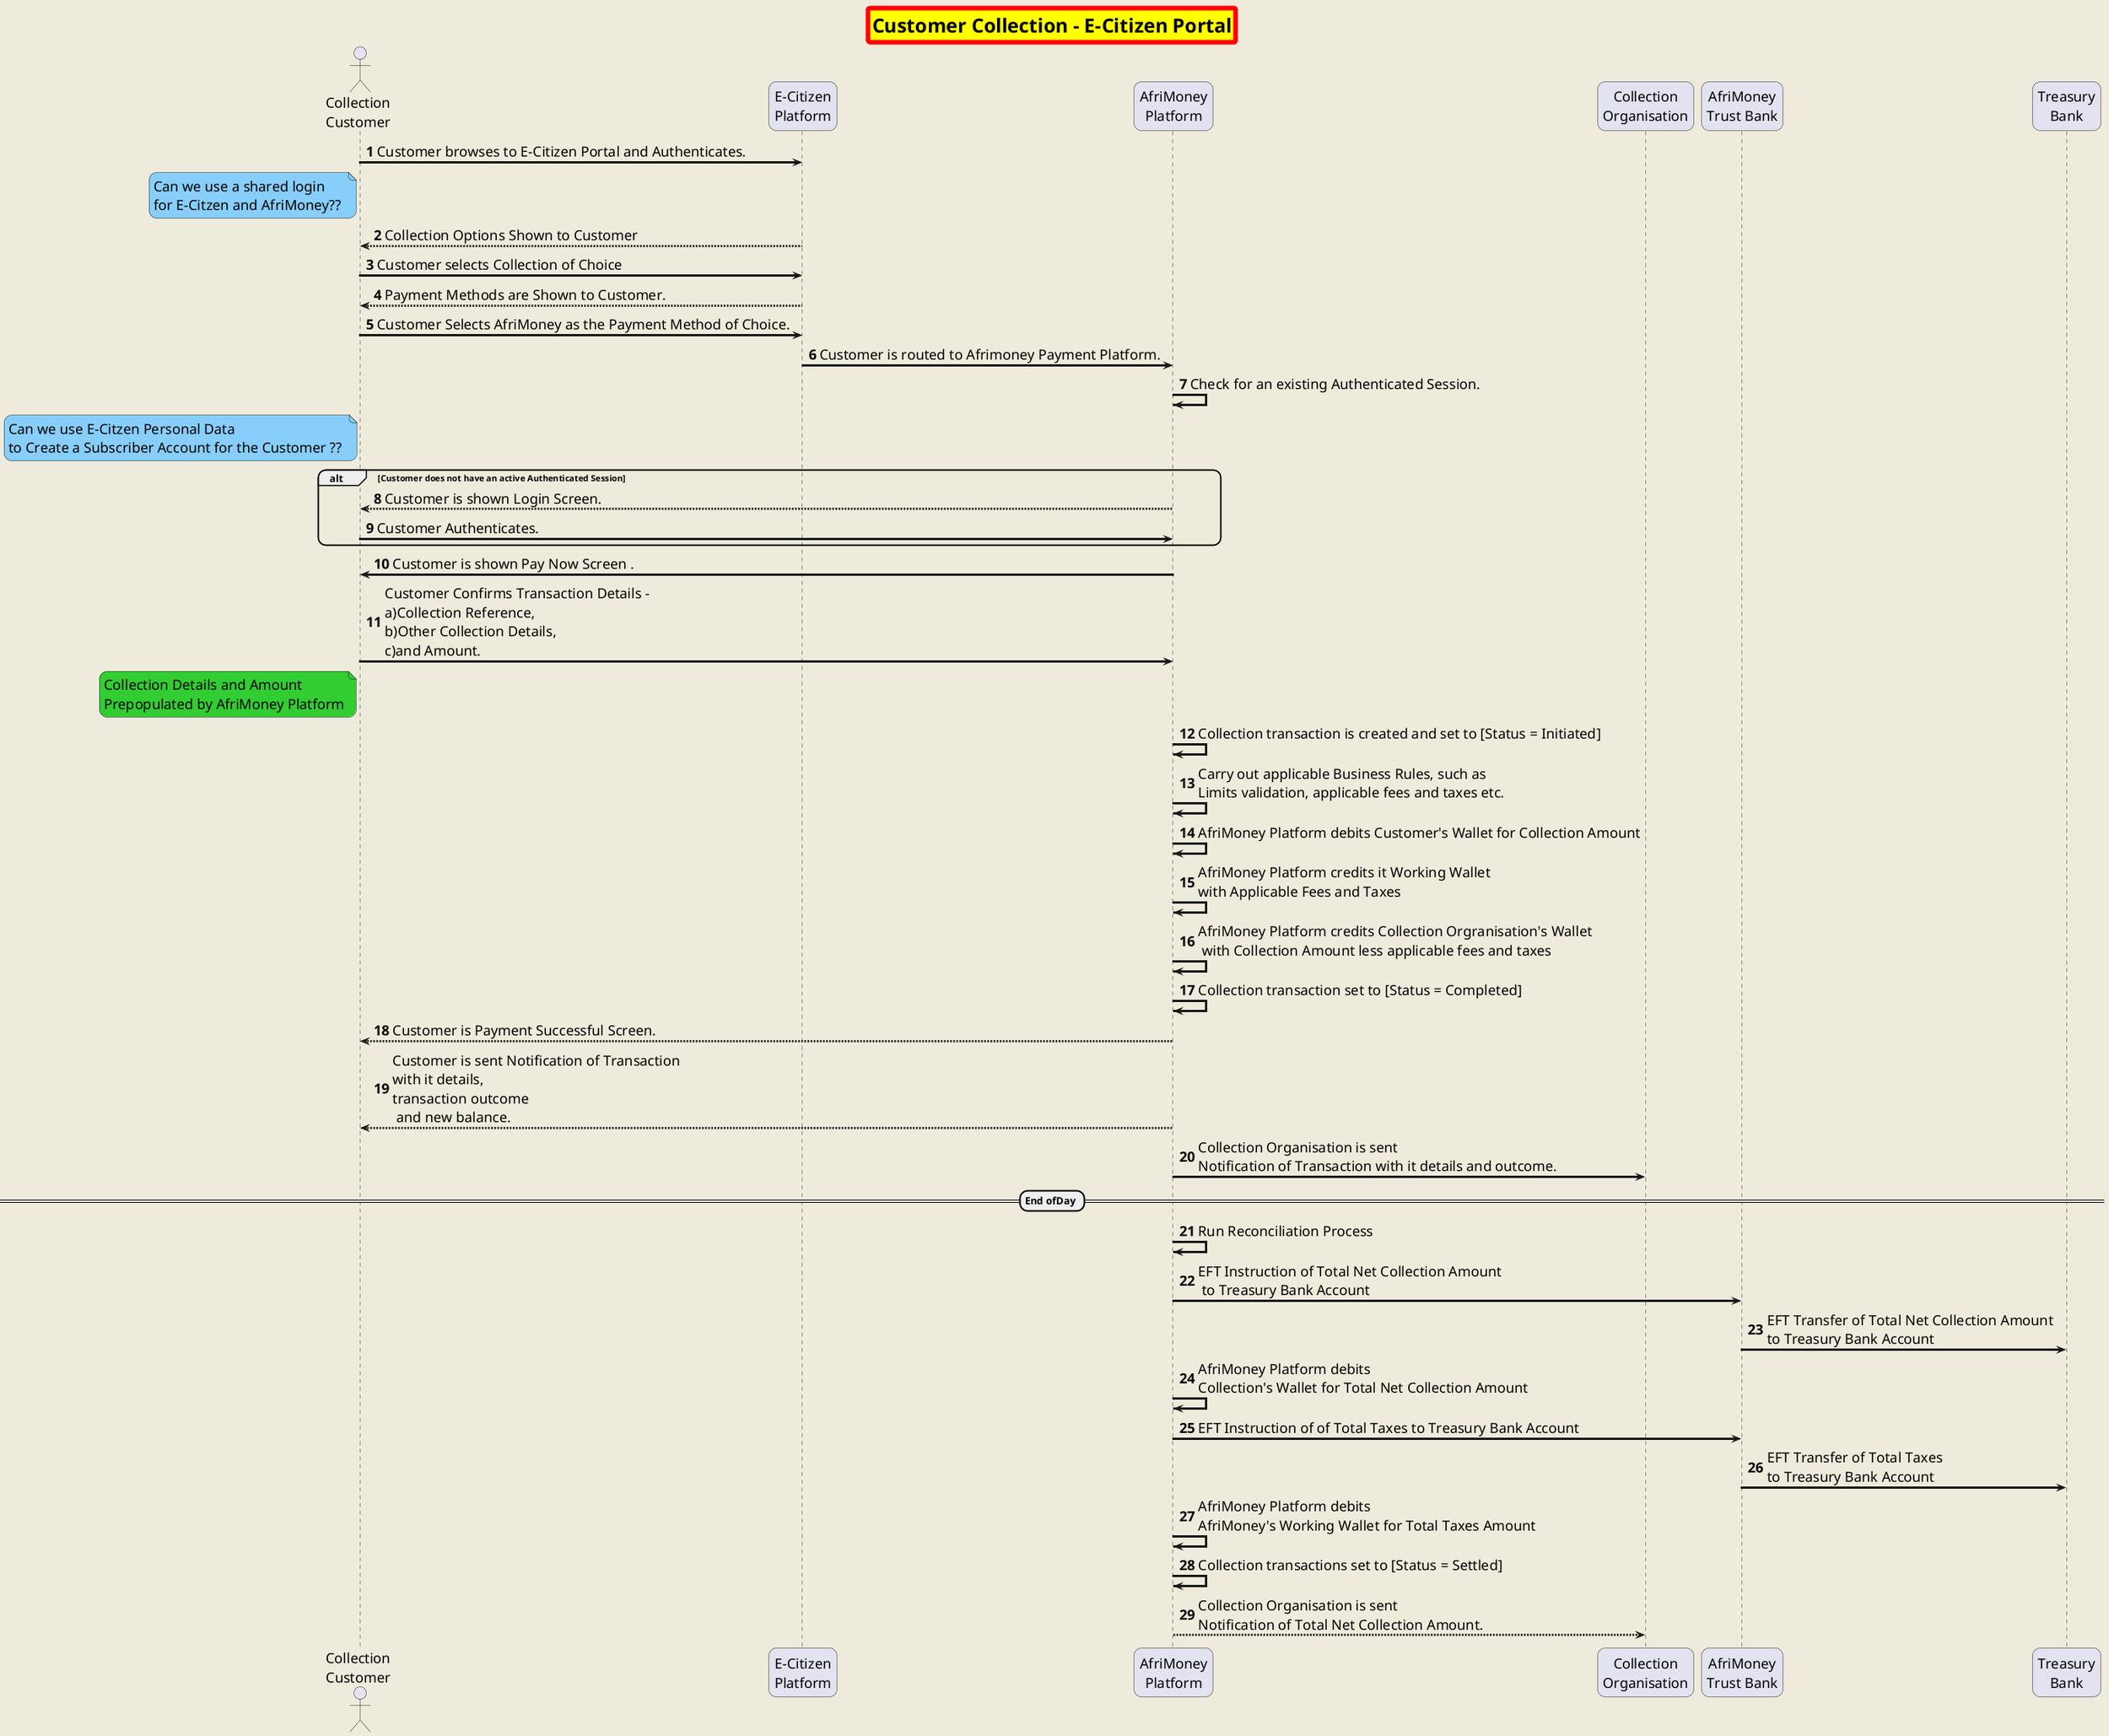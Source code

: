 @startuml Customer Collection - E-Citizen Portal 
title Customer Collection - E-Citizen Portal

skinparam backgroundColor #EEEBDC
skinparam RoundCorner 20
skinparam TitleBackgroundColor yellow
skinparam TitleBorderColor red
skinparam TitleBorderThickness 6
skinparam TitleBorderRoundCorner 5
skinparam TitleFontName Graphik
skinparam TitleFontSize 25
skinparam ParticipantFontSize 18
skinparam ActorFontSize 18
skinparam ActorFontName Graphik
skinparam ParticipantFontName Graphik
skinparam ArrowFontName Graphik
skinparam ArrowFontSize 18
skinparam NoteFontName Graphik
skinparam NoteFontSize 18
skinparam ArrowThickness 3

autonumber



actor contact as "Collection\nCustomer"
participant ec  as "E-Citizen\nPlatform"
participant afri  as "AfriMoney\nPlatform"
participant collect  as "Collection\nOrganisation"
participant trust  as "AfriMoney\nTrust Bank"
participant tb as "Treasury\nBank"



contact -> ec: Customer browses to E-Citizen Portal and Authenticates. 
note left of contact #LightSkyBlue
Can we use a shared login 
for E-Citzen and AfriMoney?? 
end note
ec --> contact: Collection Options Shown to Customer
contact -> ec: Customer selects Collection of Choice
ec --> contact: Payment Methods are Shown to Customer. 
contact -> ec: Customer Selects AfriMoney as the Payment Method of Choice.
ec-> afri: Customer is routed to Afrimoney Payment Platform. 
afri-> afri: Check for an existing Authenticated Session. 
note left of contact #LightSkyBlue
Can we use E-Citzen Personal Data 
to Create a Subscriber Account for the Customer ?? 
end note
alt Customer does not have an active Authenticated Session
afri --> contact: Customer is shown Login Screen. 
contact -> afri: Customer Authenticates. 
end 
afri -> contact: Customer is shown Pay Now Screen .
contact -> afri: Customer Confirms Transaction Details - \na)Collection Reference,\nb)Other Collection Details, \nc)and Amount. 
note left of contact #LimeGreen
Collection Details and Amount 
Prepopulated by AfriMoney Platform
end note
afri -> afri: Collection transaction is created and set to [Status = Initiated]
afri -> afri: Carry out applicable Business Rules, such as \nLimits validation, applicable fees and taxes etc.
afri -> afri: AfriMoney Platform debits Customer's Wallet for Collection Amount
afri -> afri: AfriMoney Platform credits it Working Wallet\nwith Applicable Fees and Taxes 
afri -> afri: AfriMoney Platform credits Collection Orgranisation's Wallet\n with Collection Amount less applicable fees and taxes
afri -> afri: Collection transaction set to [Status = Completed]
afri --> contact: Customer is Payment Successful Screen.
afri --> contact: Customer is sent Notification of Transaction\nwith it details,\ntransaction outcome \n and new balance.
afri -> collect: Collection Organisation is sent \nNotification of Transaction with it details and outcome.
== End ofDay ==
afri -> afri: Run Reconciliation Process
afri -> trust : EFT Instruction of Total Net Collection Amount\n to Treasury Bank Account
trust -> tb : EFT Transfer of Total Net Collection Amount\nto Treasury Bank Account
afri -> afri: AfriMoney Platform debits \nCollection's Wallet for Total Net Collection Amount
afri -> trust : EFT Instruction of of Total Taxes to Treasury Bank Account
trust -> tb : EFT Transfer of Total Taxes \nto Treasury Bank Account
afri -> afri: AfriMoney Platform debits \nAfriMoney's Working Wallet for Total Taxes Amount
afri -> afri: Collection transactions set to [Status = Settled]
afri --> collect: Collection Organisation is sent \nNotification of Total Net Collection Amount.

@enduml
